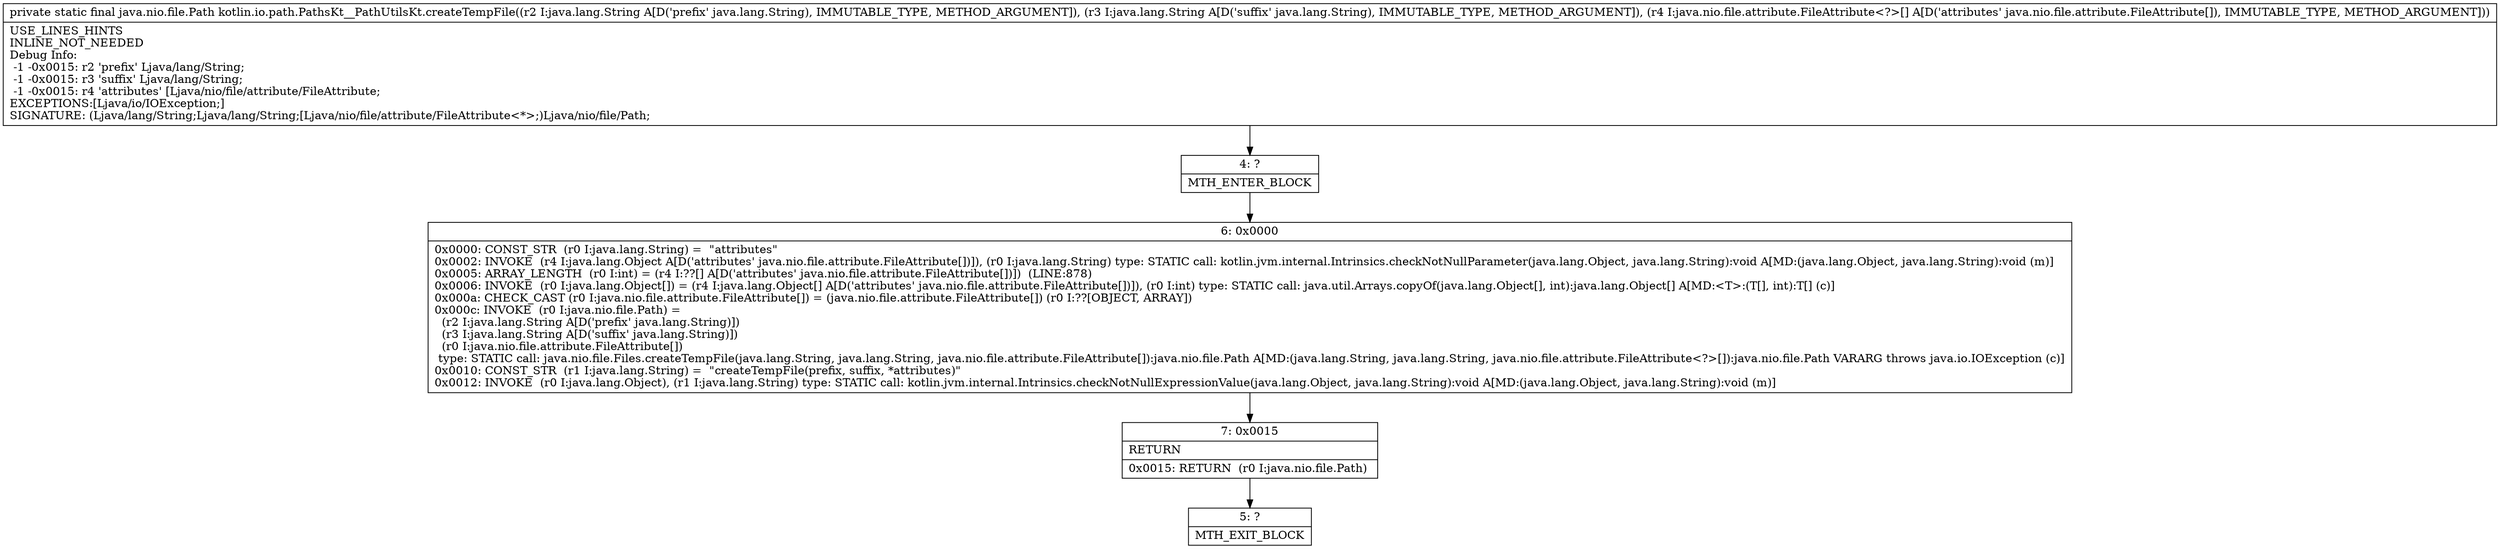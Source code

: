 digraph "CFG forkotlin.io.path.PathsKt__PathUtilsKt.createTempFile(Ljava\/lang\/String;Ljava\/lang\/String;[Ljava\/nio\/file\/attribute\/FileAttribute;)Ljava\/nio\/file\/Path;" {
Node_4 [shape=record,label="{4\:\ ?|MTH_ENTER_BLOCK\l}"];
Node_6 [shape=record,label="{6\:\ 0x0000|0x0000: CONST_STR  (r0 I:java.lang.String) =  \"attributes\" \l0x0002: INVOKE  (r4 I:java.lang.Object A[D('attributes' java.nio.file.attribute.FileAttribute[])]), (r0 I:java.lang.String) type: STATIC call: kotlin.jvm.internal.Intrinsics.checkNotNullParameter(java.lang.Object, java.lang.String):void A[MD:(java.lang.Object, java.lang.String):void (m)]\l0x0005: ARRAY_LENGTH  (r0 I:int) = (r4 I:??[] A[D('attributes' java.nio.file.attribute.FileAttribute[])])  (LINE:878)\l0x0006: INVOKE  (r0 I:java.lang.Object[]) = (r4 I:java.lang.Object[] A[D('attributes' java.nio.file.attribute.FileAttribute[])]), (r0 I:int) type: STATIC call: java.util.Arrays.copyOf(java.lang.Object[], int):java.lang.Object[] A[MD:\<T\>:(T[], int):T[] (c)]\l0x000a: CHECK_CAST (r0 I:java.nio.file.attribute.FileAttribute[]) = (java.nio.file.attribute.FileAttribute[]) (r0 I:??[OBJECT, ARRAY]) \l0x000c: INVOKE  (r0 I:java.nio.file.Path) = \l  (r2 I:java.lang.String A[D('prefix' java.lang.String)])\l  (r3 I:java.lang.String A[D('suffix' java.lang.String)])\l  (r0 I:java.nio.file.attribute.FileAttribute[])\l type: STATIC call: java.nio.file.Files.createTempFile(java.lang.String, java.lang.String, java.nio.file.attribute.FileAttribute[]):java.nio.file.Path A[MD:(java.lang.String, java.lang.String, java.nio.file.attribute.FileAttribute\<?\>[]):java.nio.file.Path VARARG throws java.io.IOException (c)]\l0x0010: CONST_STR  (r1 I:java.lang.String) =  \"createTempFile(prefix, suffix, *attributes)\" \l0x0012: INVOKE  (r0 I:java.lang.Object), (r1 I:java.lang.String) type: STATIC call: kotlin.jvm.internal.Intrinsics.checkNotNullExpressionValue(java.lang.Object, java.lang.String):void A[MD:(java.lang.Object, java.lang.String):void (m)]\l}"];
Node_7 [shape=record,label="{7\:\ 0x0015|RETURN\l|0x0015: RETURN  (r0 I:java.nio.file.Path) \l}"];
Node_5 [shape=record,label="{5\:\ ?|MTH_EXIT_BLOCK\l}"];
MethodNode[shape=record,label="{private static final java.nio.file.Path kotlin.io.path.PathsKt__PathUtilsKt.createTempFile((r2 I:java.lang.String A[D('prefix' java.lang.String), IMMUTABLE_TYPE, METHOD_ARGUMENT]), (r3 I:java.lang.String A[D('suffix' java.lang.String), IMMUTABLE_TYPE, METHOD_ARGUMENT]), (r4 I:java.nio.file.attribute.FileAttribute\<?\>[] A[D('attributes' java.nio.file.attribute.FileAttribute[]), IMMUTABLE_TYPE, METHOD_ARGUMENT]))  | USE_LINES_HINTS\lINLINE_NOT_NEEDED\lDebug Info:\l  \-1 \-0x0015: r2 'prefix' Ljava\/lang\/String;\l  \-1 \-0x0015: r3 'suffix' Ljava\/lang\/String;\l  \-1 \-0x0015: r4 'attributes' [Ljava\/nio\/file\/attribute\/FileAttribute;\lEXCEPTIONS:[Ljava\/io\/IOException;]\lSIGNATURE: (Ljava\/lang\/String;Ljava\/lang\/String;[Ljava\/nio\/file\/attribute\/FileAttribute\<*\>;)Ljava\/nio\/file\/Path;\l}"];
MethodNode -> Node_4;Node_4 -> Node_6;
Node_6 -> Node_7;
Node_7 -> Node_5;
}

